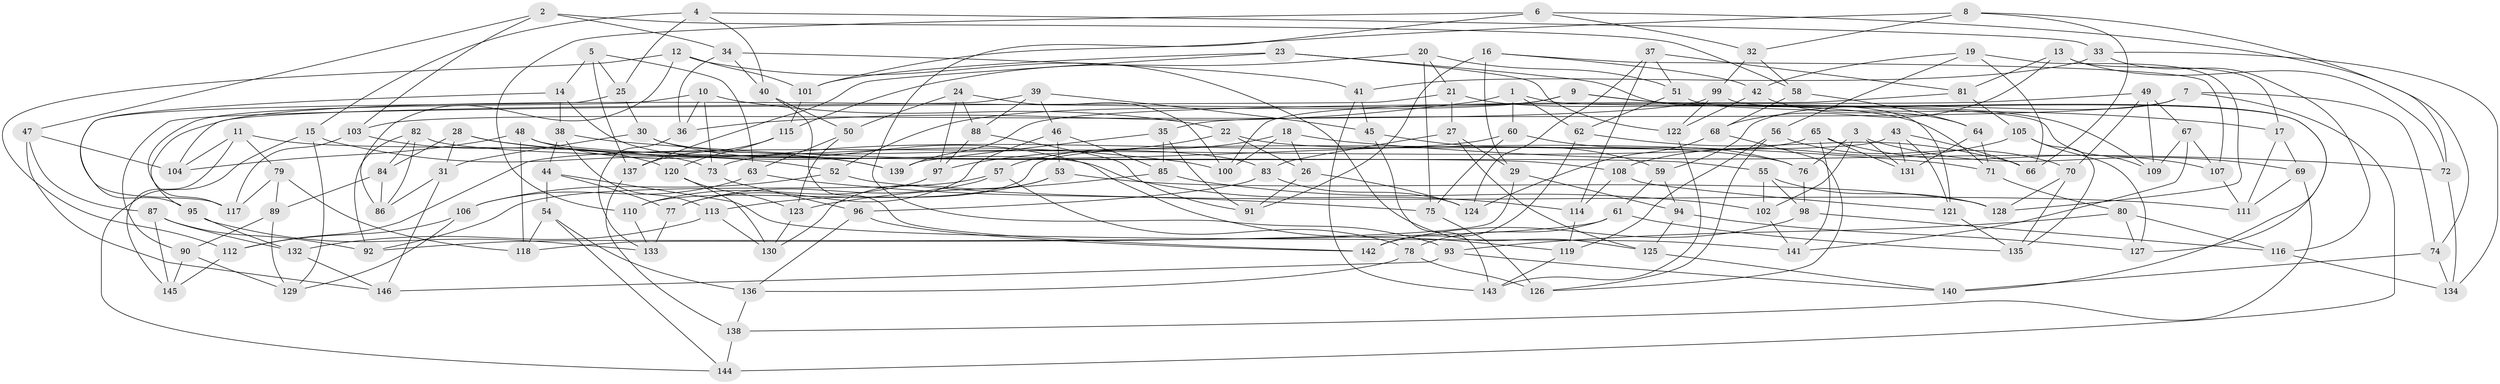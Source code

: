 // Generated by graph-tools (version 1.1) at 2025/16/03/09/25 04:16:27]
// undirected, 146 vertices, 292 edges
graph export_dot {
graph [start="1"]
  node [color=gray90,style=filled];
  1;
  2;
  3;
  4;
  5;
  6;
  7;
  8;
  9;
  10;
  11;
  12;
  13;
  14;
  15;
  16;
  17;
  18;
  19;
  20;
  21;
  22;
  23;
  24;
  25;
  26;
  27;
  28;
  29;
  30;
  31;
  32;
  33;
  34;
  35;
  36;
  37;
  38;
  39;
  40;
  41;
  42;
  43;
  44;
  45;
  46;
  47;
  48;
  49;
  50;
  51;
  52;
  53;
  54;
  55;
  56;
  57;
  58;
  59;
  60;
  61;
  62;
  63;
  64;
  65;
  66;
  67;
  68;
  69;
  70;
  71;
  72;
  73;
  74;
  75;
  76;
  77;
  78;
  79;
  80;
  81;
  82;
  83;
  84;
  85;
  86;
  87;
  88;
  89;
  90;
  91;
  92;
  93;
  94;
  95;
  96;
  97;
  98;
  99;
  100;
  101;
  102;
  103;
  104;
  105;
  106;
  107;
  108;
  109;
  110;
  111;
  112;
  113;
  114;
  115;
  116;
  117;
  118;
  119;
  120;
  121;
  122;
  123;
  124;
  125;
  126;
  127;
  128;
  129;
  130;
  131;
  132;
  133;
  134;
  135;
  136;
  137;
  138;
  139;
  140;
  141;
  142;
  143;
  144;
  145;
  146;
  1 -- 36;
  1 -- 62;
  1 -- 109;
  1 -- 60;
  2 -- 58;
  2 -- 34;
  2 -- 47;
  2 -- 103;
  3 -- 102;
  3 -- 131;
  3 -- 76;
  3 -- 69;
  4 -- 40;
  4 -- 15;
  4 -- 25;
  4 -- 33;
  5 -- 25;
  5 -- 137;
  5 -- 63;
  5 -- 14;
  6 -- 32;
  6 -- 93;
  6 -- 74;
  6 -- 110;
  7 -- 59;
  7 -- 144;
  7 -- 74;
  7 -- 35;
  8 -- 32;
  8 -- 66;
  8 -- 72;
  8 -- 101;
  9 -- 95;
  9 -- 52;
  9 -- 17;
  9 -- 109;
  10 -- 117;
  10 -- 73;
  10 -- 22;
  10 -- 36;
  11 -- 73;
  11 -- 104;
  11 -- 145;
  11 -- 79;
  12 -- 86;
  12 -- 112;
  12 -- 101;
  12 -- 125;
  13 -- 81;
  13 -- 72;
  13 -- 17;
  13 -- 68;
  14 -- 117;
  14 -- 38;
  14 -- 114;
  15 -- 144;
  15 -- 129;
  15 -- 52;
  16 -- 91;
  16 -- 107;
  16 -- 29;
  16 -- 42;
  17 -- 69;
  17 -- 111;
  18 -- 100;
  18 -- 26;
  18 -- 72;
  18 -- 57;
  19 -- 128;
  19 -- 66;
  19 -- 42;
  19 -- 56;
  20 -- 115;
  20 -- 51;
  20 -- 75;
  20 -- 21;
  21 -- 90;
  21 -- 27;
  21 -- 71;
  22 -- 97;
  22 -- 26;
  22 -- 76;
  23 -- 101;
  23 -- 137;
  23 -- 121;
  23 -- 122;
  24 -- 100;
  24 -- 50;
  24 -- 97;
  24 -- 88;
  25 -- 30;
  25 -- 95;
  26 -- 91;
  26 -- 124;
  27 -- 29;
  27 -- 125;
  27 -- 83;
  28 -- 139;
  28 -- 31;
  28 -- 84;
  28 -- 100;
  29 -- 118;
  29 -- 94;
  30 -- 31;
  30 -- 119;
  30 -- 83;
  31 -- 146;
  31 -- 86;
  32 -- 99;
  32 -- 58;
  33 -- 41;
  33 -- 116;
  33 -- 134;
  34 -- 36;
  34 -- 40;
  34 -- 41;
  35 -- 91;
  35 -- 139;
  35 -- 85;
  36 -- 133;
  37 -- 51;
  37 -- 124;
  37 -- 114;
  37 -- 81;
  38 -- 113;
  38 -- 44;
  38 -- 71;
  39 -- 46;
  39 -- 88;
  39 -- 104;
  39 -- 45;
  40 -- 142;
  40 -- 50;
  41 -- 143;
  41 -- 45;
  42 -- 64;
  42 -- 122;
  43 -- 121;
  43 -- 110;
  43 -- 131;
  43 -- 66;
  44 -- 141;
  44 -- 77;
  44 -- 54;
  45 -- 143;
  45 -- 59;
  46 -- 85;
  46 -- 53;
  46 -- 77;
  47 -- 87;
  47 -- 104;
  47 -- 146;
  48 -- 55;
  48 -- 104;
  48 -- 118;
  48 -- 139;
  49 -- 139;
  49 -- 67;
  49 -- 70;
  49 -- 109;
  50 -- 123;
  50 -- 63;
  51 -- 140;
  51 -- 62;
  52 -- 111;
  52 -- 106;
  53 -- 113;
  53 -- 130;
  53 -- 128;
  54 -- 136;
  54 -- 118;
  54 -- 144;
  55 -- 128;
  55 -- 98;
  55 -- 102;
  56 -- 126;
  56 -- 119;
  56 -- 70;
  57 -- 78;
  57 -- 77;
  57 -- 92;
  58 -- 64;
  58 -- 68;
  59 -- 61;
  59 -- 94;
  60 -- 73;
  60 -- 75;
  60 -- 76;
  61 -- 78;
  61 -- 92;
  61 -- 135;
  62 -- 142;
  62 -- 66;
  63 -- 75;
  63 -- 106;
  64 -- 131;
  64 -- 71;
  65 -- 131;
  65 -- 107;
  65 -- 141;
  65 -- 112;
  67 -- 109;
  67 -- 141;
  67 -- 107;
  68 -- 126;
  68 -- 124;
  69 -- 111;
  69 -- 138;
  70 -- 128;
  70 -- 135;
  71 -- 80;
  72 -- 134;
  73 -- 96;
  74 -- 134;
  74 -- 140;
  75 -- 126;
  76 -- 98;
  77 -- 133;
  78 -- 136;
  78 -- 126;
  79 -- 117;
  79 -- 89;
  79 -- 118;
  80 -- 116;
  80 -- 127;
  80 -- 93;
  81 -- 105;
  81 -- 100;
  82 -- 84;
  82 -- 108;
  82 -- 92;
  82 -- 86;
  83 -- 124;
  83 -- 96;
  84 -- 89;
  84 -- 86;
  85 -- 102;
  85 -- 123;
  87 -- 132;
  87 -- 92;
  87 -- 145;
  88 -- 91;
  88 -- 97;
  89 -- 129;
  89 -- 90;
  90 -- 145;
  90 -- 129;
  93 -- 140;
  93 -- 146;
  94 -- 125;
  94 -- 127;
  95 -- 133;
  95 -- 132;
  96 -- 142;
  96 -- 136;
  97 -- 110;
  98 -- 116;
  98 -- 142;
  99 -- 122;
  99 -- 103;
  99 -- 127;
  101 -- 115;
  102 -- 141;
  103 -- 120;
  103 -- 117;
  105 -- 108;
  105 -- 135;
  105 -- 127;
  106 -- 129;
  106 -- 112;
  107 -- 111;
  108 -- 114;
  108 -- 121;
  110 -- 133;
  112 -- 145;
  113 -- 132;
  113 -- 130;
  114 -- 119;
  115 -- 120;
  115 -- 137;
  116 -- 134;
  119 -- 143;
  120 -- 130;
  120 -- 123;
  121 -- 135;
  122 -- 143;
  123 -- 130;
  125 -- 140;
  132 -- 146;
  136 -- 138;
  137 -- 138;
  138 -- 144;
}
